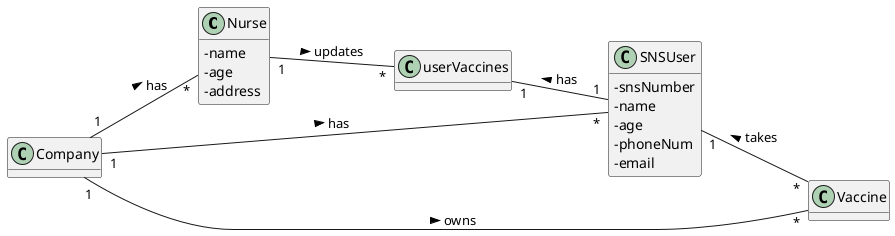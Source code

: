 @startuml
hide methods
left to right direction
skinparam classAttributeIconSize 0



class Nurse{
-name
-age
-address
}

class Company{

}

class SNSUser {
    -snsNumber
    -name
    -age
    -phoneNum
    -email
}

class userVaccines{}


Company "1" --"*" Nurse: has >
Company "1" --"*" SNSUser : has >
Company "1" -- "*" Vaccine: owns >
Nurse"1" --"*" userVaccines : updates >
userVaccines"1" --"1" SNSUser : has <
SNSUser "1"--"*" Vaccine: takes <
@enduml